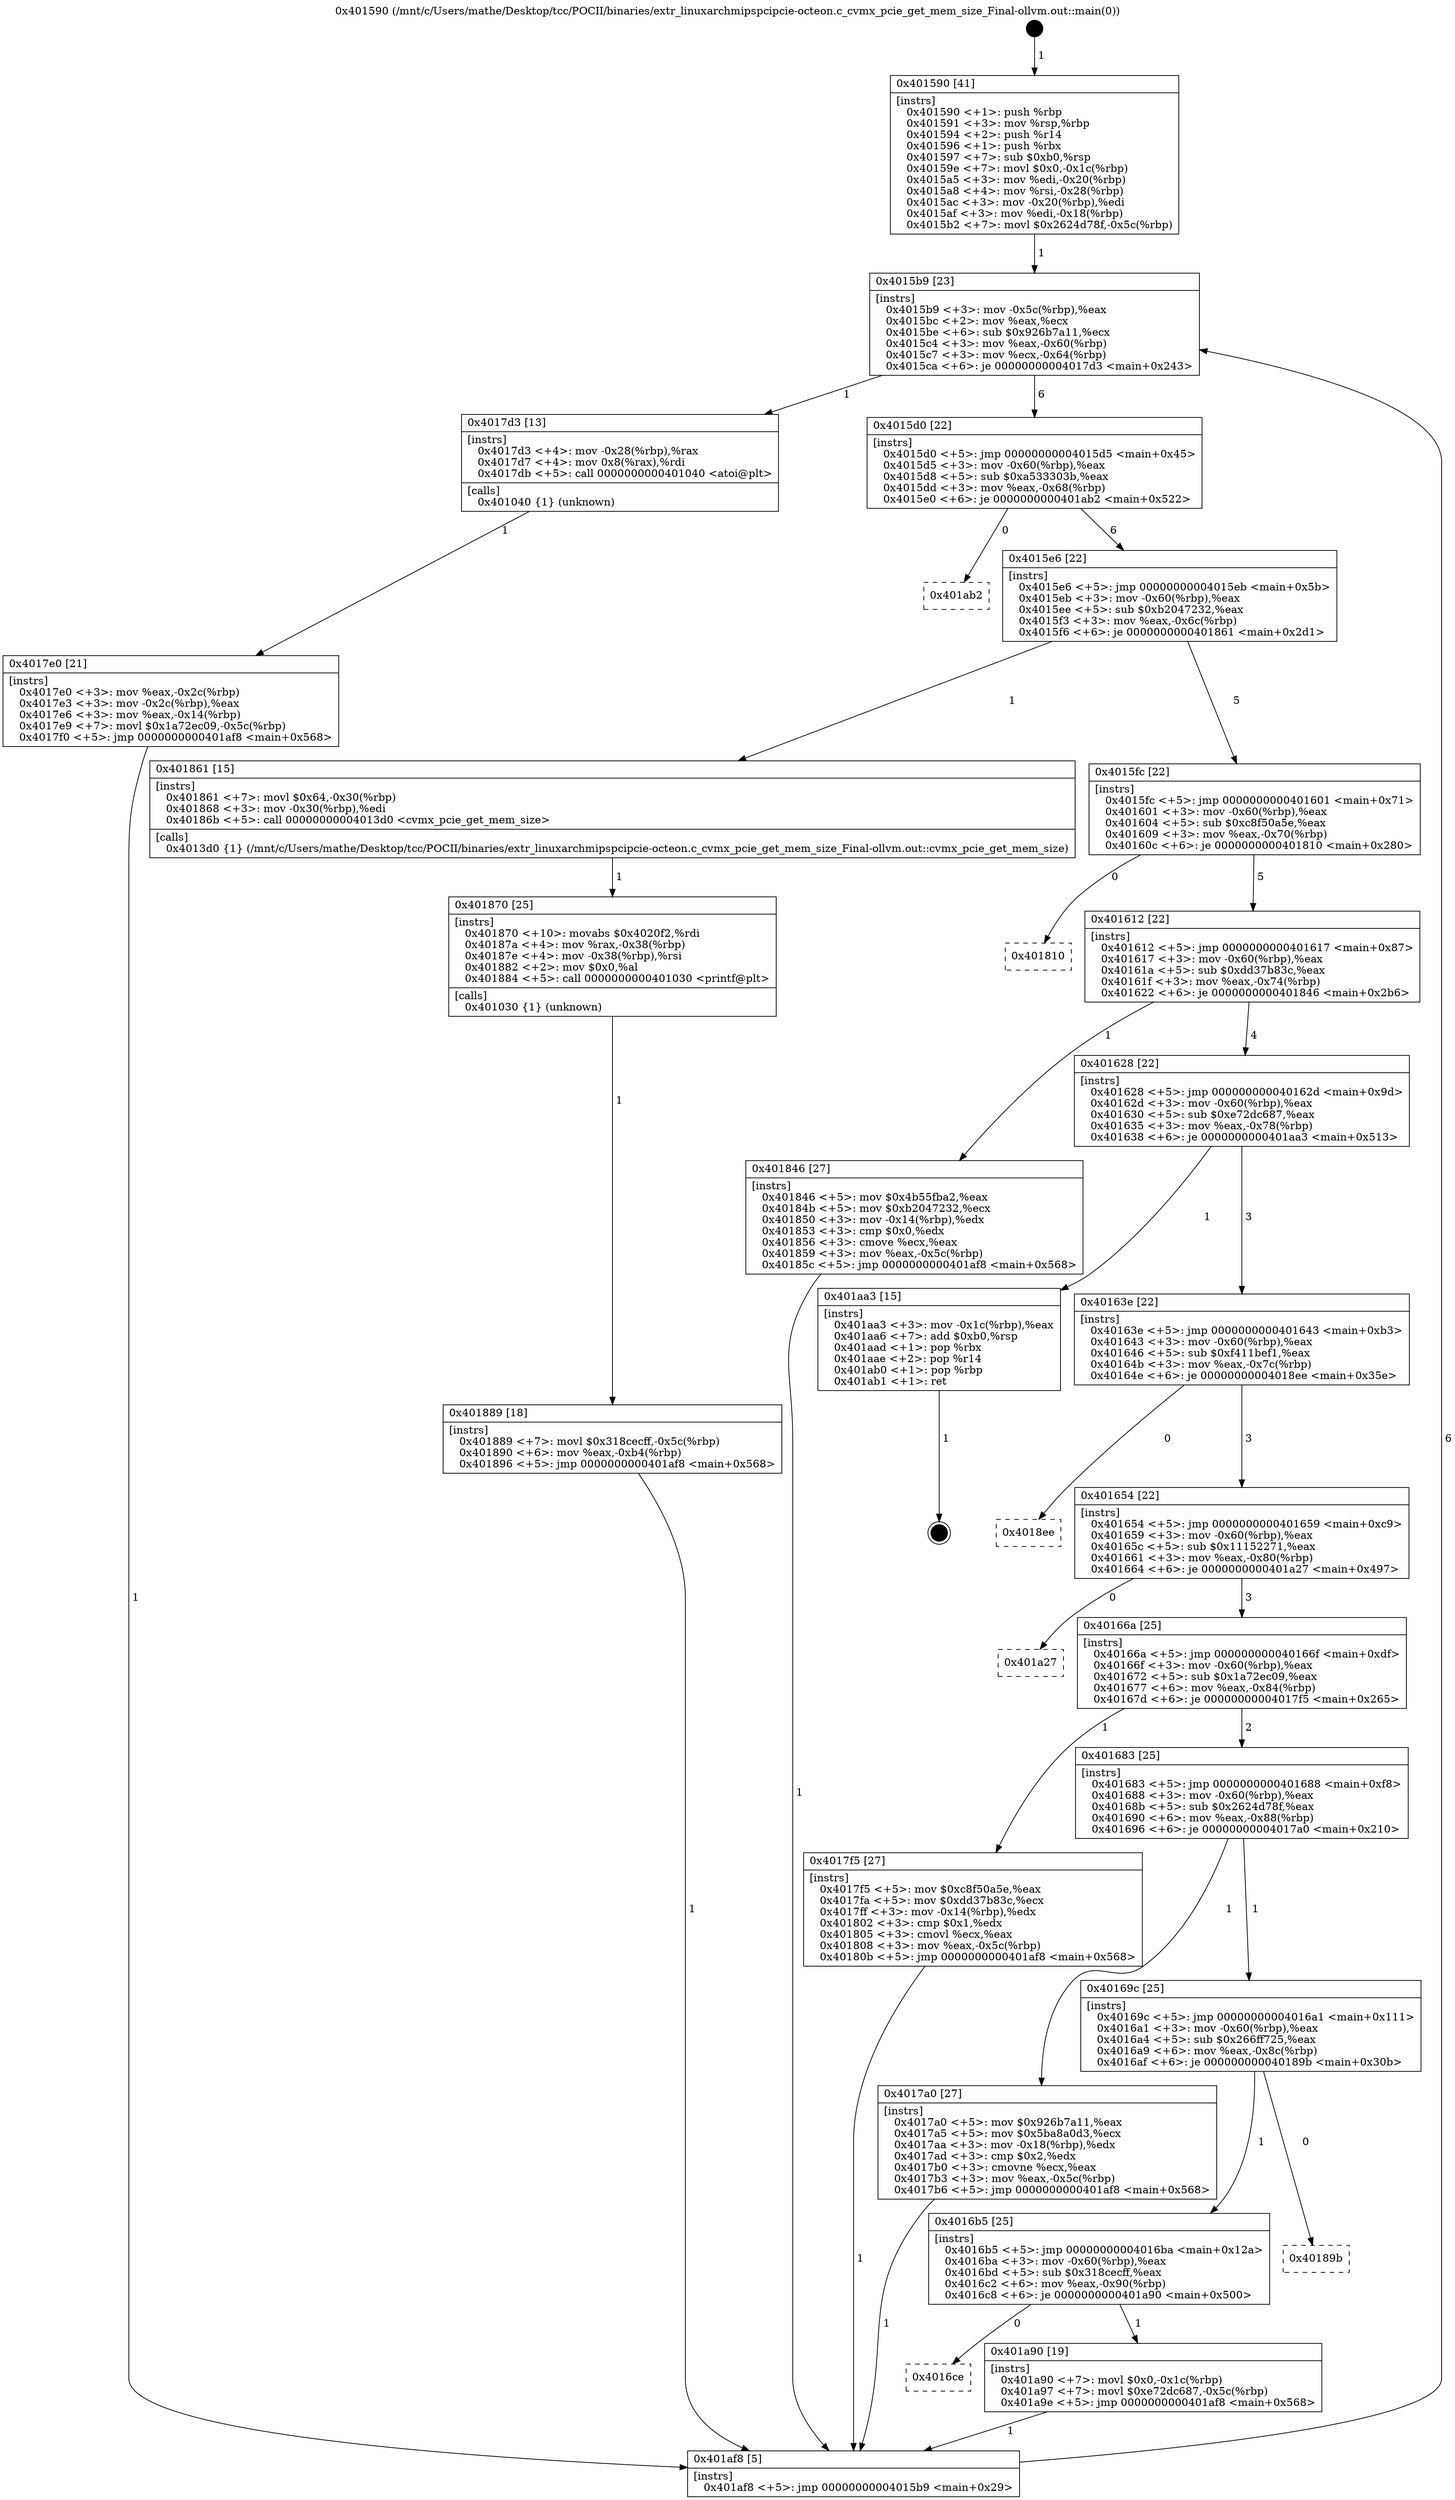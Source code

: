 digraph "0x401590" {
  label = "0x401590 (/mnt/c/Users/mathe/Desktop/tcc/POCII/binaries/extr_linuxarchmipspcipcie-octeon.c_cvmx_pcie_get_mem_size_Final-ollvm.out::main(0))"
  labelloc = "t"
  node[shape=record]

  Entry [label="",width=0.3,height=0.3,shape=circle,fillcolor=black,style=filled]
  "0x4015b9" [label="{
     0x4015b9 [23]\l
     | [instrs]\l
     &nbsp;&nbsp;0x4015b9 \<+3\>: mov -0x5c(%rbp),%eax\l
     &nbsp;&nbsp;0x4015bc \<+2\>: mov %eax,%ecx\l
     &nbsp;&nbsp;0x4015be \<+6\>: sub $0x926b7a11,%ecx\l
     &nbsp;&nbsp;0x4015c4 \<+3\>: mov %eax,-0x60(%rbp)\l
     &nbsp;&nbsp;0x4015c7 \<+3\>: mov %ecx,-0x64(%rbp)\l
     &nbsp;&nbsp;0x4015ca \<+6\>: je 00000000004017d3 \<main+0x243\>\l
  }"]
  "0x4017d3" [label="{
     0x4017d3 [13]\l
     | [instrs]\l
     &nbsp;&nbsp;0x4017d3 \<+4\>: mov -0x28(%rbp),%rax\l
     &nbsp;&nbsp;0x4017d7 \<+4\>: mov 0x8(%rax),%rdi\l
     &nbsp;&nbsp;0x4017db \<+5\>: call 0000000000401040 \<atoi@plt\>\l
     | [calls]\l
     &nbsp;&nbsp;0x401040 \{1\} (unknown)\l
  }"]
  "0x4015d0" [label="{
     0x4015d0 [22]\l
     | [instrs]\l
     &nbsp;&nbsp;0x4015d0 \<+5\>: jmp 00000000004015d5 \<main+0x45\>\l
     &nbsp;&nbsp;0x4015d5 \<+3\>: mov -0x60(%rbp),%eax\l
     &nbsp;&nbsp;0x4015d8 \<+5\>: sub $0xa533303b,%eax\l
     &nbsp;&nbsp;0x4015dd \<+3\>: mov %eax,-0x68(%rbp)\l
     &nbsp;&nbsp;0x4015e0 \<+6\>: je 0000000000401ab2 \<main+0x522\>\l
  }"]
  Exit [label="",width=0.3,height=0.3,shape=circle,fillcolor=black,style=filled,peripheries=2]
  "0x401ab2" [label="{
     0x401ab2\l
  }", style=dashed]
  "0x4015e6" [label="{
     0x4015e6 [22]\l
     | [instrs]\l
     &nbsp;&nbsp;0x4015e6 \<+5\>: jmp 00000000004015eb \<main+0x5b\>\l
     &nbsp;&nbsp;0x4015eb \<+3\>: mov -0x60(%rbp),%eax\l
     &nbsp;&nbsp;0x4015ee \<+5\>: sub $0xb2047232,%eax\l
     &nbsp;&nbsp;0x4015f3 \<+3\>: mov %eax,-0x6c(%rbp)\l
     &nbsp;&nbsp;0x4015f6 \<+6\>: je 0000000000401861 \<main+0x2d1\>\l
  }"]
  "0x4016ce" [label="{
     0x4016ce\l
  }", style=dashed]
  "0x401861" [label="{
     0x401861 [15]\l
     | [instrs]\l
     &nbsp;&nbsp;0x401861 \<+7\>: movl $0x64,-0x30(%rbp)\l
     &nbsp;&nbsp;0x401868 \<+3\>: mov -0x30(%rbp),%edi\l
     &nbsp;&nbsp;0x40186b \<+5\>: call 00000000004013d0 \<cvmx_pcie_get_mem_size\>\l
     | [calls]\l
     &nbsp;&nbsp;0x4013d0 \{1\} (/mnt/c/Users/mathe/Desktop/tcc/POCII/binaries/extr_linuxarchmipspcipcie-octeon.c_cvmx_pcie_get_mem_size_Final-ollvm.out::cvmx_pcie_get_mem_size)\l
  }"]
  "0x4015fc" [label="{
     0x4015fc [22]\l
     | [instrs]\l
     &nbsp;&nbsp;0x4015fc \<+5\>: jmp 0000000000401601 \<main+0x71\>\l
     &nbsp;&nbsp;0x401601 \<+3\>: mov -0x60(%rbp),%eax\l
     &nbsp;&nbsp;0x401604 \<+5\>: sub $0xc8f50a5e,%eax\l
     &nbsp;&nbsp;0x401609 \<+3\>: mov %eax,-0x70(%rbp)\l
     &nbsp;&nbsp;0x40160c \<+6\>: je 0000000000401810 \<main+0x280\>\l
  }"]
  "0x401a90" [label="{
     0x401a90 [19]\l
     | [instrs]\l
     &nbsp;&nbsp;0x401a90 \<+7\>: movl $0x0,-0x1c(%rbp)\l
     &nbsp;&nbsp;0x401a97 \<+7\>: movl $0xe72dc687,-0x5c(%rbp)\l
     &nbsp;&nbsp;0x401a9e \<+5\>: jmp 0000000000401af8 \<main+0x568\>\l
  }"]
  "0x401810" [label="{
     0x401810\l
  }", style=dashed]
  "0x401612" [label="{
     0x401612 [22]\l
     | [instrs]\l
     &nbsp;&nbsp;0x401612 \<+5\>: jmp 0000000000401617 \<main+0x87\>\l
     &nbsp;&nbsp;0x401617 \<+3\>: mov -0x60(%rbp),%eax\l
     &nbsp;&nbsp;0x40161a \<+5\>: sub $0xdd37b83c,%eax\l
     &nbsp;&nbsp;0x40161f \<+3\>: mov %eax,-0x74(%rbp)\l
     &nbsp;&nbsp;0x401622 \<+6\>: je 0000000000401846 \<main+0x2b6\>\l
  }"]
  "0x4016b5" [label="{
     0x4016b5 [25]\l
     | [instrs]\l
     &nbsp;&nbsp;0x4016b5 \<+5\>: jmp 00000000004016ba \<main+0x12a\>\l
     &nbsp;&nbsp;0x4016ba \<+3\>: mov -0x60(%rbp),%eax\l
     &nbsp;&nbsp;0x4016bd \<+5\>: sub $0x318cecff,%eax\l
     &nbsp;&nbsp;0x4016c2 \<+6\>: mov %eax,-0x90(%rbp)\l
     &nbsp;&nbsp;0x4016c8 \<+6\>: je 0000000000401a90 \<main+0x500\>\l
  }"]
  "0x401846" [label="{
     0x401846 [27]\l
     | [instrs]\l
     &nbsp;&nbsp;0x401846 \<+5\>: mov $0x4b55fba2,%eax\l
     &nbsp;&nbsp;0x40184b \<+5\>: mov $0xb2047232,%ecx\l
     &nbsp;&nbsp;0x401850 \<+3\>: mov -0x14(%rbp),%edx\l
     &nbsp;&nbsp;0x401853 \<+3\>: cmp $0x0,%edx\l
     &nbsp;&nbsp;0x401856 \<+3\>: cmove %ecx,%eax\l
     &nbsp;&nbsp;0x401859 \<+3\>: mov %eax,-0x5c(%rbp)\l
     &nbsp;&nbsp;0x40185c \<+5\>: jmp 0000000000401af8 \<main+0x568\>\l
  }"]
  "0x401628" [label="{
     0x401628 [22]\l
     | [instrs]\l
     &nbsp;&nbsp;0x401628 \<+5\>: jmp 000000000040162d \<main+0x9d\>\l
     &nbsp;&nbsp;0x40162d \<+3\>: mov -0x60(%rbp),%eax\l
     &nbsp;&nbsp;0x401630 \<+5\>: sub $0xe72dc687,%eax\l
     &nbsp;&nbsp;0x401635 \<+3\>: mov %eax,-0x78(%rbp)\l
     &nbsp;&nbsp;0x401638 \<+6\>: je 0000000000401aa3 \<main+0x513\>\l
  }"]
  "0x40189b" [label="{
     0x40189b\l
  }", style=dashed]
  "0x401aa3" [label="{
     0x401aa3 [15]\l
     | [instrs]\l
     &nbsp;&nbsp;0x401aa3 \<+3\>: mov -0x1c(%rbp),%eax\l
     &nbsp;&nbsp;0x401aa6 \<+7\>: add $0xb0,%rsp\l
     &nbsp;&nbsp;0x401aad \<+1\>: pop %rbx\l
     &nbsp;&nbsp;0x401aae \<+2\>: pop %r14\l
     &nbsp;&nbsp;0x401ab0 \<+1\>: pop %rbp\l
     &nbsp;&nbsp;0x401ab1 \<+1\>: ret\l
  }"]
  "0x40163e" [label="{
     0x40163e [22]\l
     | [instrs]\l
     &nbsp;&nbsp;0x40163e \<+5\>: jmp 0000000000401643 \<main+0xb3\>\l
     &nbsp;&nbsp;0x401643 \<+3\>: mov -0x60(%rbp),%eax\l
     &nbsp;&nbsp;0x401646 \<+5\>: sub $0xf411bef1,%eax\l
     &nbsp;&nbsp;0x40164b \<+3\>: mov %eax,-0x7c(%rbp)\l
     &nbsp;&nbsp;0x40164e \<+6\>: je 00000000004018ee \<main+0x35e\>\l
  }"]
  "0x401889" [label="{
     0x401889 [18]\l
     | [instrs]\l
     &nbsp;&nbsp;0x401889 \<+7\>: movl $0x318cecff,-0x5c(%rbp)\l
     &nbsp;&nbsp;0x401890 \<+6\>: mov %eax,-0xb4(%rbp)\l
     &nbsp;&nbsp;0x401896 \<+5\>: jmp 0000000000401af8 \<main+0x568\>\l
  }"]
  "0x4018ee" [label="{
     0x4018ee\l
  }", style=dashed]
  "0x401654" [label="{
     0x401654 [22]\l
     | [instrs]\l
     &nbsp;&nbsp;0x401654 \<+5\>: jmp 0000000000401659 \<main+0xc9\>\l
     &nbsp;&nbsp;0x401659 \<+3\>: mov -0x60(%rbp),%eax\l
     &nbsp;&nbsp;0x40165c \<+5\>: sub $0x11152271,%eax\l
     &nbsp;&nbsp;0x401661 \<+3\>: mov %eax,-0x80(%rbp)\l
     &nbsp;&nbsp;0x401664 \<+6\>: je 0000000000401a27 \<main+0x497\>\l
  }"]
  "0x401870" [label="{
     0x401870 [25]\l
     | [instrs]\l
     &nbsp;&nbsp;0x401870 \<+10\>: movabs $0x4020f2,%rdi\l
     &nbsp;&nbsp;0x40187a \<+4\>: mov %rax,-0x38(%rbp)\l
     &nbsp;&nbsp;0x40187e \<+4\>: mov -0x38(%rbp),%rsi\l
     &nbsp;&nbsp;0x401882 \<+2\>: mov $0x0,%al\l
     &nbsp;&nbsp;0x401884 \<+5\>: call 0000000000401030 \<printf@plt\>\l
     | [calls]\l
     &nbsp;&nbsp;0x401030 \{1\} (unknown)\l
  }"]
  "0x401a27" [label="{
     0x401a27\l
  }", style=dashed]
  "0x40166a" [label="{
     0x40166a [25]\l
     | [instrs]\l
     &nbsp;&nbsp;0x40166a \<+5\>: jmp 000000000040166f \<main+0xdf\>\l
     &nbsp;&nbsp;0x40166f \<+3\>: mov -0x60(%rbp),%eax\l
     &nbsp;&nbsp;0x401672 \<+5\>: sub $0x1a72ec09,%eax\l
     &nbsp;&nbsp;0x401677 \<+6\>: mov %eax,-0x84(%rbp)\l
     &nbsp;&nbsp;0x40167d \<+6\>: je 00000000004017f5 \<main+0x265\>\l
  }"]
  "0x4017e0" [label="{
     0x4017e0 [21]\l
     | [instrs]\l
     &nbsp;&nbsp;0x4017e0 \<+3\>: mov %eax,-0x2c(%rbp)\l
     &nbsp;&nbsp;0x4017e3 \<+3\>: mov -0x2c(%rbp),%eax\l
     &nbsp;&nbsp;0x4017e6 \<+3\>: mov %eax,-0x14(%rbp)\l
     &nbsp;&nbsp;0x4017e9 \<+7\>: movl $0x1a72ec09,-0x5c(%rbp)\l
     &nbsp;&nbsp;0x4017f0 \<+5\>: jmp 0000000000401af8 \<main+0x568\>\l
  }"]
  "0x4017f5" [label="{
     0x4017f5 [27]\l
     | [instrs]\l
     &nbsp;&nbsp;0x4017f5 \<+5\>: mov $0xc8f50a5e,%eax\l
     &nbsp;&nbsp;0x4017fa \<+5\>: mov $0xdd37b83c,%ecx\l
     &nbsp;&nbsp;0x4017ff \<+3\>: mov -0x14(%rbp),%edx\l
     &nbsp;&nbsp;0x401802 \<+3\>: cmp $0x1,%edx\l
     &nbsp;&nbsp;0x401805 \<+3\>: cmovl %ecx,%eax\l
     &nbsp;&nbsp;0x401808 \<+3\>: mov %eax,-0x5c(%rbp)\l
     &nbsp;&nbsp;0x40180b \<+5\>: jmp 0000000000401af8 \<main+0x568\>\l
  }"]
  "0x401683" [label="{
     0x401683 [25]\l
     | [instrs]\l
     &nbsp;&nbsp;0x401683 \<+5\>: jmp 0000000000401688 \<main+0xf8\>\l
     &nbsp;&nbsp;0x401688 \<+3\>: mov -0x60(%rbp),%eax\l
     &nbsp;&nbsp;0x40168b \<+5\>: sub $0x2624d78f,%eax\l
     &nbsp;&nbsp;0x401690 \<+6\>: mov %eax,-0x88(%rbp)\l
     &nbsp;&nbsp;0x401696 \<+6\>: je 00000000004017a0 \<main+0x210\>\l
  }"]
  "0x401590" [label="{
     0x401590 [41]\l
     | [instrs]\l
     &nbsp;&nbsp;0x401590 \<+1\>: push %rbp\l
     &nbsp;&nbsp;0x401591 \<+3\>: mov %rsp,%rbp\l
     &nbsp;&nbsp;0x401594 \<+2\>: push %r14\l
     &nbsp;&nbsp;0x401596 \<+1\>: push %rbx\l
     &nbsp;&nbsp;0x401597 \<+7\>: sub $0xb0,%rsp\l
     &nbsp;&nbsp;0x40159e \<+7\>: movl $0x0,-0x1c(%rbp)\l
     &nbsp;&nbsp;0x4015a5 \<+3\>: mov %edi,-0x20(%rbp)\l
     &nbsp;&nbsp;0x4015a8 \<+4\>: mov %rsi,-0x28(%rbp)\l
     &nbsp;&nbsp;0x4015ac \<+3\>: mov -0x20(%rbp),%edi\l
     &nbsp;&nbsp;0x4015af \<+3\>: mov %edi,-0x18(%rbp)\l
     &nbsp;&nbsp;0x4015b2 \<+7\>: movl $0x2624d78f,-0x5c(%rbp)\l
  }"]
  "0x4017a0" [label="{
     0x4017a0 [27]\l
     | [instrs]\l
     &nbsp;&nbsp;0x4017a0 \<+5\>: mov $0x926b7a11,%eax\l
     &nbsp;&nbsp;0x4017a5 \<+5\>: mov $0x5ba8a0d3,%ecx\l
     &nbsp;&nbsp;0x4017aa \<+3\>: mov -0x18(%rbp),%edx\l
     &nbsp;&nbsp;0x4017ad \<+3\>: cmp $0x2,%edx\l
     &nbsp;&nbsp;0x4017b0 \<+3\>: cmovne %ecx,%eax\l
     &nbsp;&nbsp;0x4017b3 \<+3\>: mov %eax,-0x5c(%rbp)\l
     &nbsp;&nbsp;0x4017b6 \<+5\>: jmp 0000000000401af8 \<main+0x568\>\l
  }"]
  "0x40169c" [label="{
     0x40169c [25]\l
     | [instrs]\l
     &nbsp;&nbsp;0x40169c \<+5\>: jmp 00000000004016a1 \<main+0x111\>\l
     &nbsp;&nbsp;0x4016a1 \<+3\>: mov -0x60(%rbp),%eax\l
     &nbsp;&nbsp;0x4016a4 \<+5\>: sub $0x266ff725,%eax\l
     &nbsp;&nbsp;0x4016a9 \<+6\>: mov %eax,-0x8c(%rbp)\l
     &nbsp;&nbsp;0x4016af \<+6\>: je 000000000040189b \<main+0x30b\>\l
  }"]
  "0x401af8" [label="{
     0x401af8 [5]\l
     | [instrs]\l
     &nbsp;&nbsp;0x401af8 \<+5\>: jmp 00000000004015b9 \<main+0x29\>\l
  }"]
  Entry -> "0x401590" [label=" 1"]
  "0x4015b9" -> "0x4017d3" [label=" 1"]
  "0x4015b9" -> "0x4015d0" [label=" 6"]
  "0x401aa3" -> Exit [label=" 1"]
  "0x4015d0" -> "0x401ab2" [label=" 0"]
  "0x4015d0" -> "0x4015e6" [label=" 6"]
  "0x401a90" -> "0x401af8" [label=" 1"]
  "0x4015e6" -> "0x401861" [label=" 1"]
  "0x4015e6" -> "0x4015fc" [label=" 5"]
  "0x4016b5" -> "0x4016ce" [label=" 0"]
  "0x4015fc" -> "0x401810" [label=" 0"]
  "0x4015fc" -> "0x401612" [label=" 5"]
  "0x4016b5" -> "0x401a90" [label=" 1"]
  "0x401612" -> "0x401846" [label=" 1"]
  "0x401612" -> "0x401628" [label=" 4"]
  "0x40169c" -> "0x4016b5" [label=" 1"]
  "0x401628" -> "0x401aa3" [label=" 1"]
  "0x401628" -> "0x40163e" [label=" 3"]
  "0x40169c" -> "0x40189b" [label=" 0"]
  "0x40163e" -> "0x4018ee" [label=" 0"]
  "0x40163e" -> "0x401654" [label=" 3"]
  "0x401889" -> "0x401af8" [label=" 1"]
  "0x401654" -> "0x401a27" [label=" 0"]
  "0x401654" -> "0x40166a" [label=" 3"]
  "0x401870" -> "0x401889" [label=" 1"]
  "0x40166a" -> "0x4017f5" [label=" 1"]
  "0x40166a" -> "0x401683" [label=" 2"]
  "0x401861" -> "0x401870" [label=" 1"]
  "0x401683" -> "0x4017a0" [label=" 1"]
  "0x401683" -> "0x40169c" [label=" 1"]
  "0x4017a0" -> "0x401af8" [label=" 1"]
  "0x401590" -> "0x4015b9" [label=" 1"]
  "0x401af8" -> "0x4015b9" [label=" 6"]
  "0x4017d3" -> "0x4017e0" [label=" 1"]
  "0x4017e0" -> "0x401af8" [label=" 1"]
  "0x4017f5" -> "0x401af8" [label=" 1"]
  "0x401846" -> "0x401af8" [label=" 1"]
}
